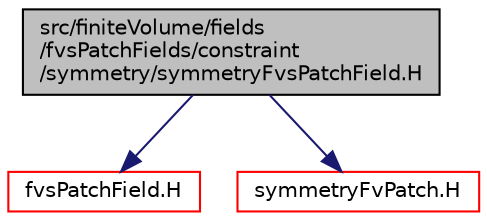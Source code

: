 digraph "src/finiteVolume/fields/fvsPatchFields/constraint/symmetry/symmetryFvsPatchField.H"
{
  bgcolor="transparent";
  edge [fontname="Helvetica",fontsize="10",labelfontname="Helvetica",labelfontsize="10"];
  node [fontname="Helvetica",fontsize="10",shape=record];
  Node1 [label="src/finiteVolume/fields\l/fvsPatchFields/constraint\l/symmetry/symmetryFvsPatchField.H",height=0.2,width=0.4,color="black", fillcolor="grey75", style="filled", fontcolor="black"];
  Node1 -> Node2 [color="midnightblue",fontsize="10",style="solid",fontname="Helvetica"];
  Node2 [label="fvsPatchField.H",height=0.2,width=0.4,color="red",URL="$a05765.html"];
  Node1 -> Node3 [color="midnightblue",fontsize="10",style="solid",fontname="Helvetica"];
  Node3 [label="symmetryFvPatch.H",height=0.2,width=0.4,color="red",URL="$a06075.html"];
}
